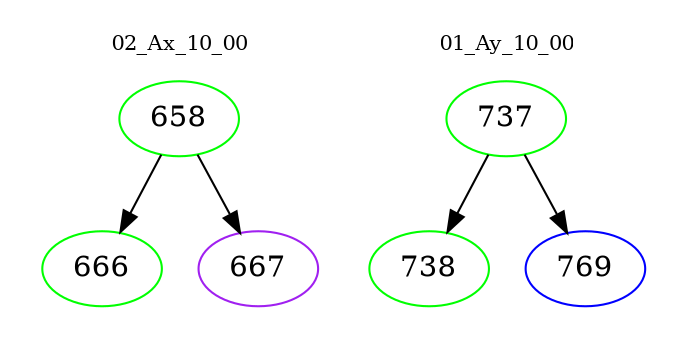 digraph{
subgraph cluster_0 {
color = white
label = "02_Ax_10_00";
fontsize=10;
T0_658 [label="658", color="green"]
T0_658 -> T0_666 [color="black"]
T0_666 [label="666", color="green"]
T0_658 -> T0_667 [color="black"]
T0_667 [label="667", color="purple"]
}
subgraph cluster_1 {
color = white
label = "01_Ay_10_00";
fontsize=10;
T1_737 [label="737", color="green"]
T1_737 -> T1_738 [color="black"]
T1_738 [label="738", color="green"]
T1_737 -> T1_769 [color="black"]
T1_769 [label="769", color="blue"]
}
}
